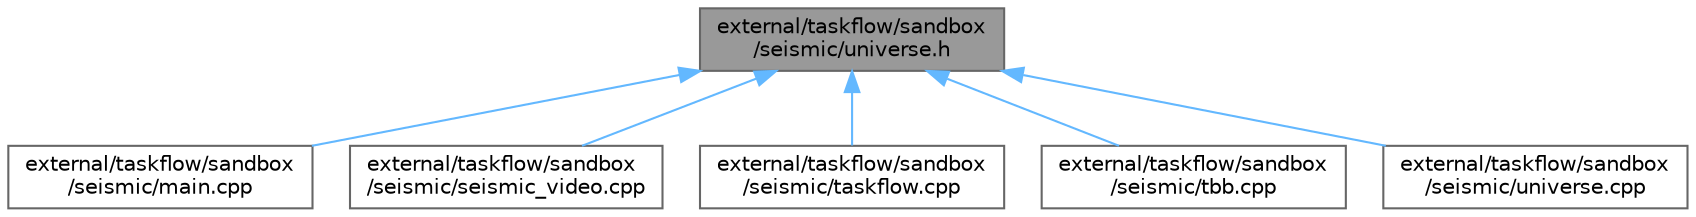 digraph "external/taskflow/sandbox/seismic/universe.h"
{
 // LATEX_PDF_SIZE
  bgcolor="transparent";
  edge [fontname=Helvetica,fontsize=10,labelfontname=Helvetica,labelfontsize=10];
  node [fontname=Helvetica,fontsize=10,shape=box,height=0.2,width=0.4];
  Node1 [id="Node000001",label="external/taskflow/sandbox\l/seismic/universe.h",height=0.2,width=0.4,color="gray40", fillcolor="grey60", style="filled", fontcolor="black",tooltip=" "];
  Node1 -> Node2 [id="edge6_Node000001_Node000002",dir="back",color="steelblue1",style="solid",tooltip=" "];
  Node2 [id="Node000002",label="external/taskflow/sandbox\l/seismic/main.cpp",height=0.2,width=0.4,color="grey40", fillcolor="white", style="filled",URL="$external_2taskflow_2sandbox_2seismic_2main_8cpp.html",tooltip=" "];
  Node1 -> Node3 [id="edge7_Node000001_Node000003",dir="back",color="steelblue1",style="solid",tooltip=" "];
  Node3 [id="Node000003",label="external/taskflow/sandbox\l/seismic/seismic_video.cpp",height=0.2,width=0.4,color="grey40", fillcolor="white", style="filled",URL="$sandbox_2seismic_2seismic__video_8cpp.html",tooltip=" "];
  Node1 -> Node4 [id="edge8_Node000001_Node000004",dir="back",color="steelblue1",style="solid",tooltip=" "];
  Node4 [id="Node000004",label="external/taskflow/sandbox\l/seismic/taskflow.cpp",height=0.2,width=0.4,color="grey40", fillcolor="white", style="filled",URL="$sandbox_2seismic_2taskflow_8cpp.html",tooltip=" "];
  Node1 -> Node5 [id="edge9_Node000001_Node000005",dir="back",color="steelblue1",style="solid",tooltip=" "];
  Node5 [id="Node000005",label="external/taskflow/sandbox\l/seismic/tbb.cpp",height=0.2,width=0.4,color="grey40", fillcolor="white", style="filled",URL="$sandbox_2seismic_2tbb_8cpp.html",tooltip=" "];
  Node1 -> Node6 [id="edge10_Node000001_Node000006",dir="back",color="steelblue1",style="solid",tooltip=" "];
  Node6 [id="Node000006",label="external/taskflow/sandbox\l/seismic/universe.cpp",height=0.2,width=0.4,color="grey40", fillcolor="white", style="filled",URL="$sandbox_2seismic_2universe_8cpp.html",tooltip=" "];
}
